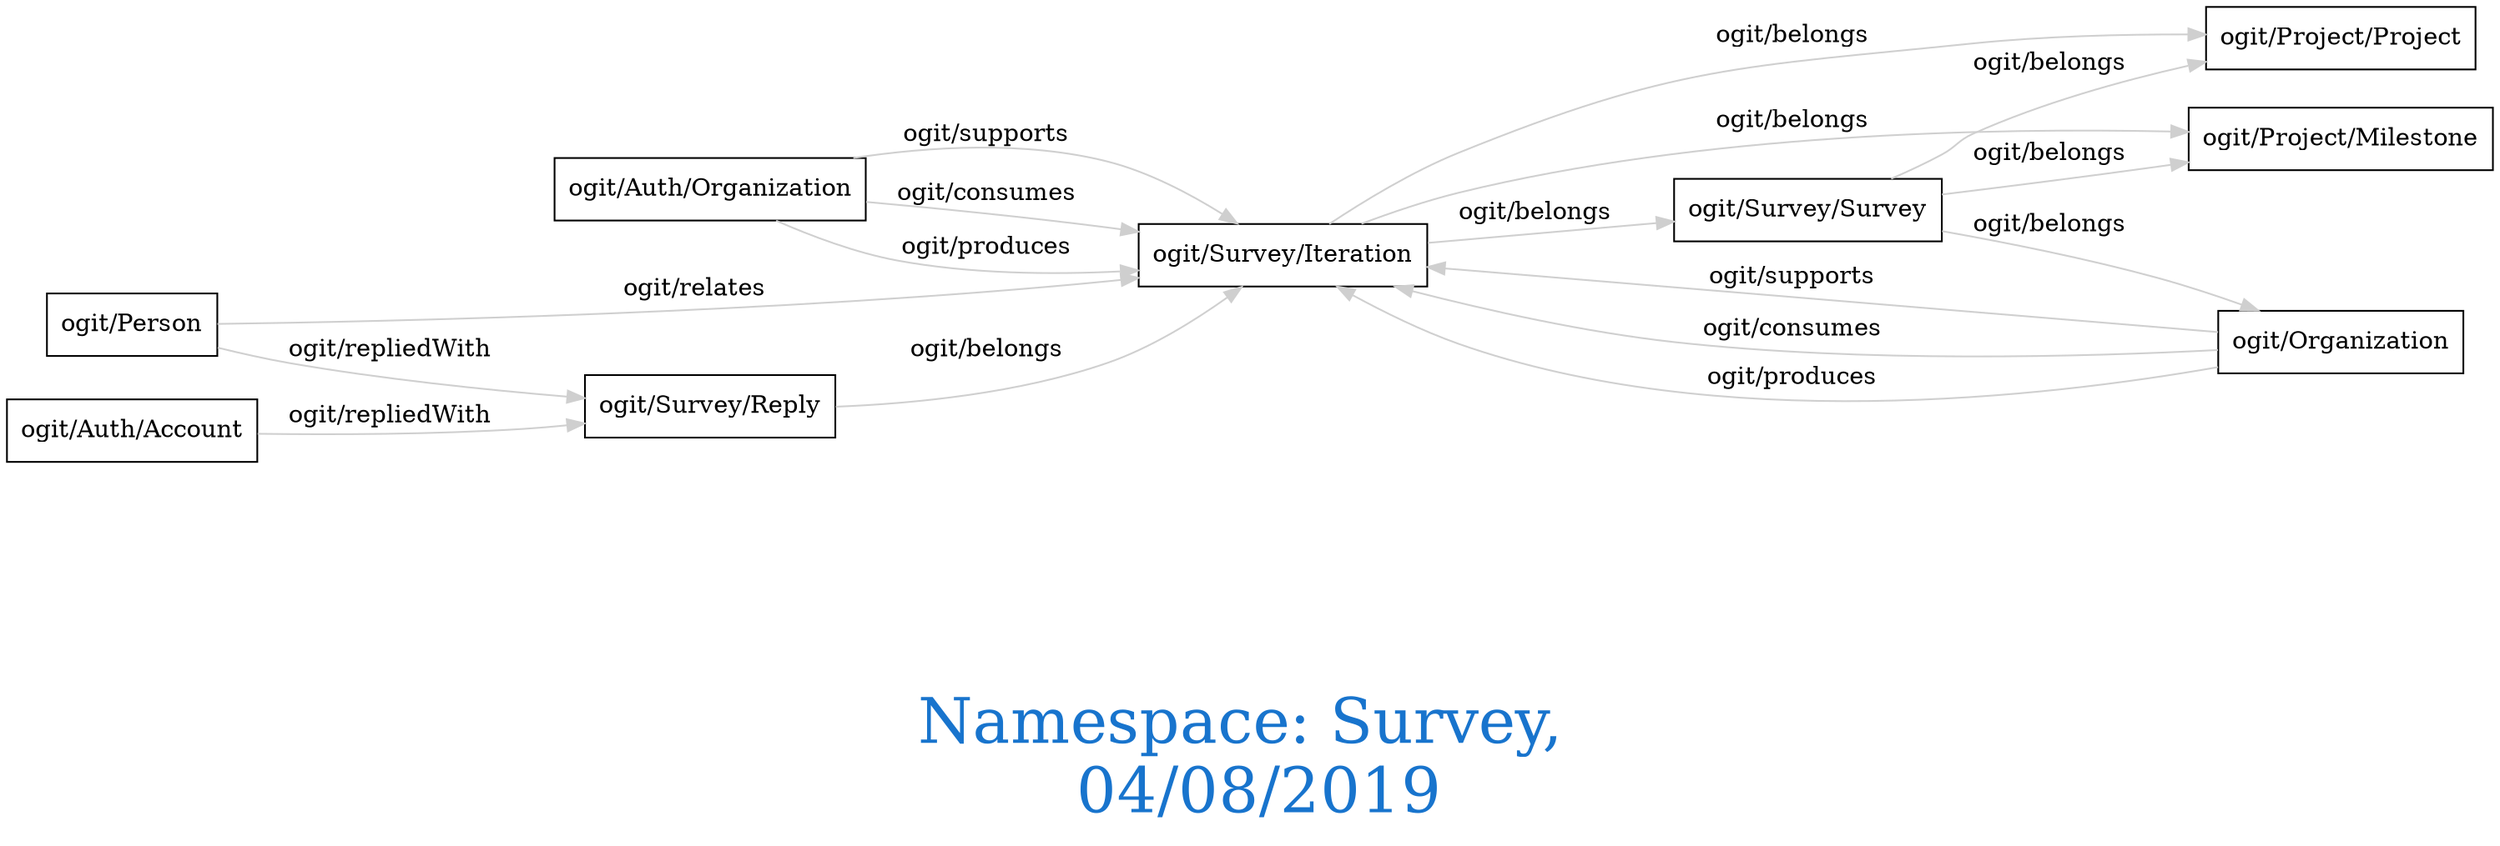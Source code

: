 digraph OGIT_ontology {
 graph [ rankdir= LR,fontsize = 36,
fontcolor= dodgerblue3,label = "\n\n\nNamespace: Survey, \n 04/08/2019"];
node[shape=polygon];
edge [  color="gray81"];

   "ogit/Auth/Organization" -> "ogit/Survey/Iteration" [label="ogit/supports    "];
   "ogit/Organization" -> "ogit/Survey/Iteration" [label="ogit/supports    "];
   "ogit/Auth/Organization" -> "ogit/Survey/Iteration" [label="ogit/consumes    "];
   "ogit/Organization" -> "ogit/Survey/Iteration" [label="ogit/consumes    "];
   "ogit/Auth/Organization" -> "ogit/Survey/Iteration" [label="ogit/produces    "];
   "ogit/Organization" -> "ogit/Survey/Iteration" [label="ogit/produces    "];
   "ogit/Survey/Iteration" -> "ogit/Project/Milestone" [label="ogit/belongs    "];
   "ogit/Survey/Iteration" -> "ogit/Project/Project" [label="ogit/belongs    "];
   "ogit/Survey/Iteration" -> "ogit/Survey/Survey" [label="ogit/belongs    "];
   "ogit/Survey/Reply" -> "ogit/Survey/Iteration" [label="ogit/belongs    "];
   "ogit/Survey/Survey" -> "ogit/Organization" [label="ogit/belongs    "];
   "ogit/Survey/Survey" -> "ogit/Project/Milestone" [label="ogit/belongs    "];
   "ogit/Survey/Survey" -> "ogit/Project/Project" [label="ogit/belongs    "];
   "ogit/Auth/Account" -> "ogit/Survey/Reply" [label="ogit/repliedWith    "];
   "ogit/Person" -> "ogit/Survey/Reply" [label="ogit/repliedWith    "];
   "ogit/Person" -> "ogit/Survey/Iteration" [label="ogit/relates    "];
}
